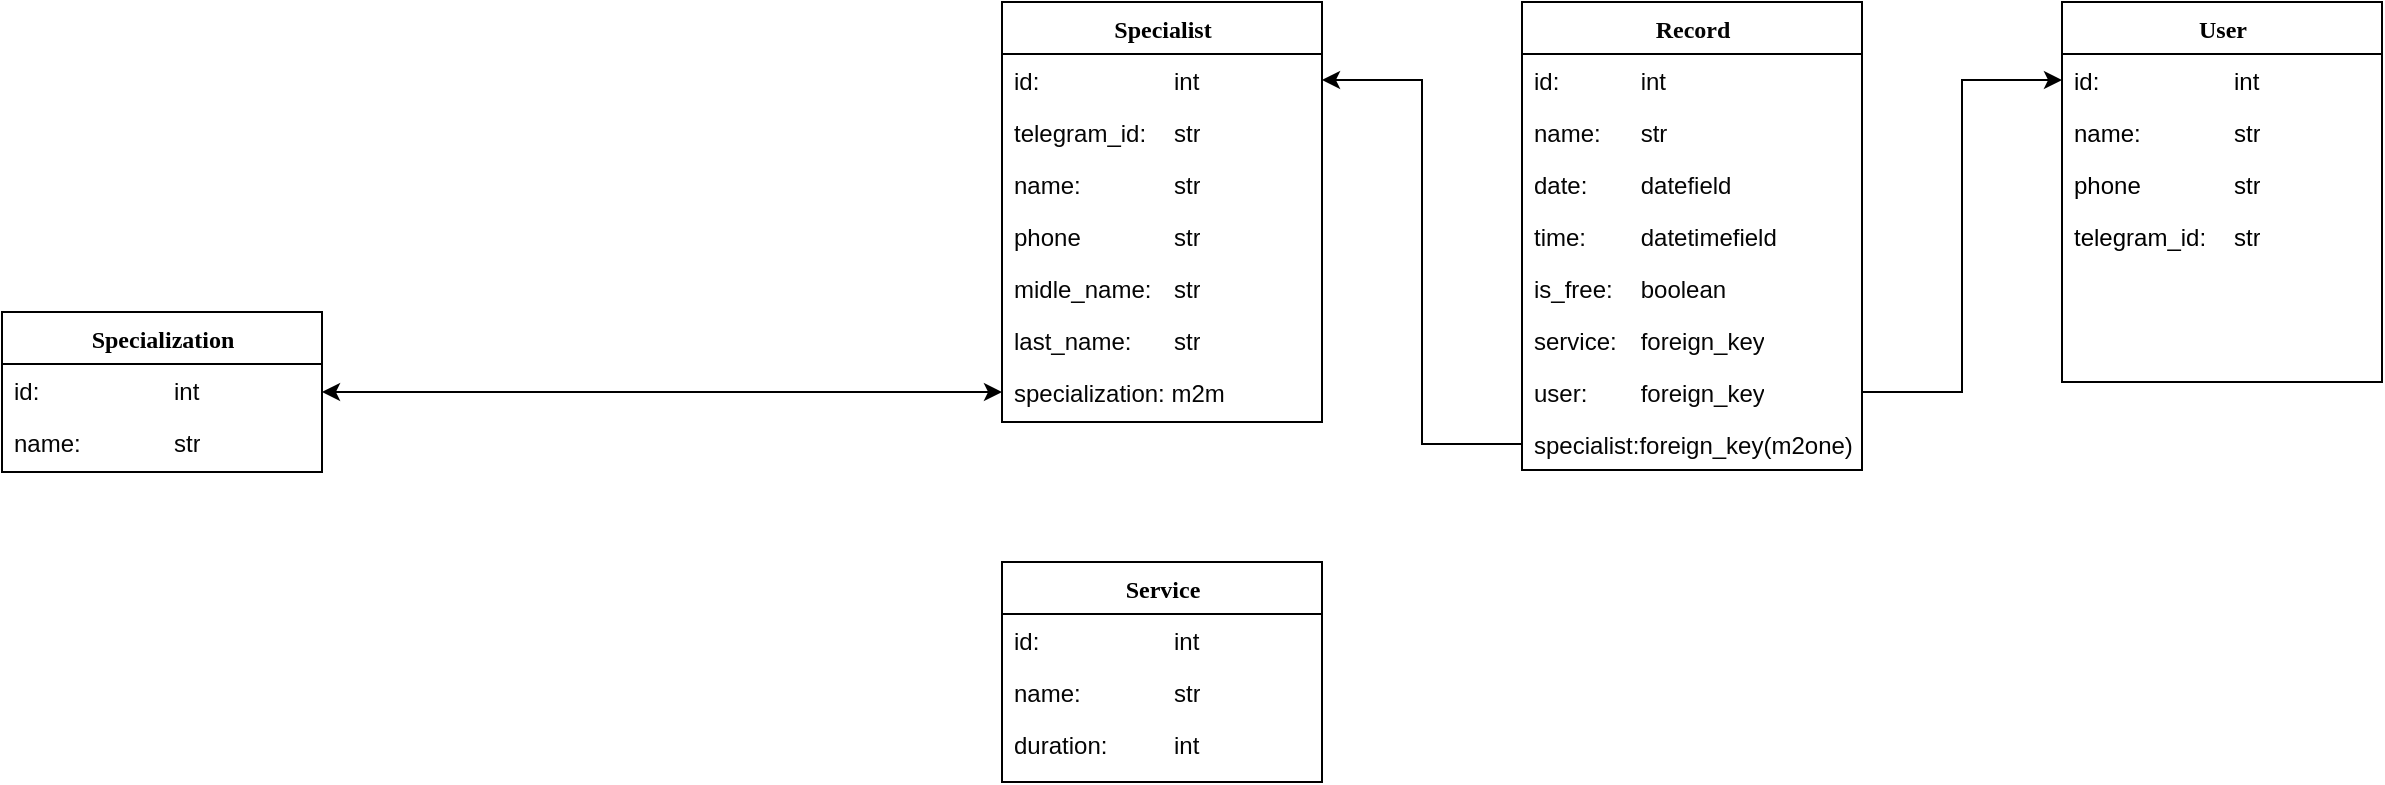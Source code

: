 <mxfile version="22.1.16" type="device">
  <diagram name="Page-1" id="6133507b-19e7-1e82-6fc7-422aa6c4b21f">
    <mxGraphModel dx="1834" dy="843" grid="1" gridSize="10" guides="1" tooltips="1" connect="1" arrows="1" fold="1" page="0" pageScale="1" pageWidth="1100" pageHeight="850" background="none" math="0" shadow="0">
      <root>
        <mxCell id="0" />
        <mxCell id="1" parent="0" />
        <mxCell id="78961159f06e98e8-17" value="Record" style="swimlane;html=1;fontStyle=1;align=center;verticalAlign=top;childLayout=stackLayout;horizontal=1;startSize=26;horizontalStack=0;resizeParent=1;resizeLast=0;collapsible=1;marginBottom=0;swimlaneFillColor=#ffffff;rounded=0;shadow=0;comic=0;labelBackgroundColor=none;strokeWidth=1;fillColor=none;fontFamily=Verdana;fontSize=12;fontColor=#050505;" parent="1" vertex="1">
          <mxGeometry x="680" y="120" width="170" height="234" as="geometry" />
        </mxCell>
        <mxCell id="6m_9NpRFwRQ8YfE4Ni6v-10" value="id:&lt;span style=&quot;white-space: pre;&quot;&gt;&#x9;&lt;span style=&quot;white-space: pre;&quot;&gt;&#x9;&lt;/span&gt;&lt;/span&gt;int" style="text;html=1;strokeColor=none;fillColor=none;align=left;verticalAlign=top;spacingLeft=4;spacingRight=4;whiteSpace=wrap;overflow=hidden;rotatable=0;points=[[0,0.5],[1,0.5]];portConstraint=eastwest;fontColor=#050505;" parent="78961159f06e98e8-17" vertex="1">
          <mxGeometry y="26" width="170" height="26" as="geometry" />
        </mxCell>
        <mxCell id="6m_9NpRFwRQ8YfE4Ni6v-11" value="name:&lt;span style=&quot;white-space: pre;&quot;&gt;&#x9;&lt;/span&gt;str" style="text;html=1;strokeColor=none;fillColor=none;align=left;verticalAlign=top;spacingLeft=4;spacingRight=4;whiteSpace=wrap;overflow=hidden;rotatable=0;points=[[0,0.5],[1,0.5]];portConstraint=eastwest;fontColor=#050505;" parent="78961159f06e98e8-17" vertex="1">
          <mxGeometry y="52" width="170" height="26" as="geometry" />
        </mxCell>
        <mxCell id="6m_9NpRFwRQ8YfE4Ni6v-12" value="date:&lt;span style=&quot;white-space: pre;&quot;&gt;&#x9;&lt;/span&gt;datefield" style="text;html=1;strokeColor=none;fillColor=none;align=left;verticalAlign=top;spacingLeft=4;spacingRight=4;whiteSpace=wrap;overflow=hidden;rotatable=0;points=[[0,0.5],[1,0.5]];portConstraint=eastwest;fontColor=#050505;" parent="78961159f06e98e8-17" vertex="1">
          <mxGeometry y="78" width="170" height="26" as="geometry" />
        </mxCell>
        <mxCell id="6m_9NpRFwRQ8YfE4Ni6v-14" value="time: &lt;span style=&quot;white-space: pre;&quot;&gt;&#x9;&lt;/span&gt;datetimefield" style="text;html=1;strokeColor=none;fillColor=none;align=left;verticalAlign=top;spacingLeft=4;spacingRight=4;whiteSpace=wrap;overflow=hidden;rotatable=0;points=[[0,0.5],[1,0.5]];portConstraint=eastwest;fontColor=#050505;" parent="78961159f06e98e8-17" vertex="1">
          <mxGeometry y="104" width="170" height="26" as="geometry" />
        </mxCell>
        <mxCell id="6m_9NpRFwRQ8YfE4Ni6v-13" value="is_free:&lt;span style=&quot;white-space: pre;&quot;&gt;&#x9;&lt;/span&gt;boolean" style="text;html=1;strokeColor=none;fillColor=none;align=left;verticalAlign=top;spacingLeft=4;spacingRight=4;whiteSpace=wrap;overflow=hidden;rotatable=0;points=[[0,0.5],[1,0.5]];portConstraint=eastwest;fontColor=#050505;" parent="78961159f06e98e8-17" vertex="1">
          <mxGeometry y="130" width="170" height="26" as="geometry" />
        </mxCell>
        <mxCell id="6m_9NpRFwRQ8YfE4Ni6v-15" value="service:&lt;span style=&quot;white-space: pre;&quot;&gt;&#x9;&lt;/span&gt;foreign_key" style="text;html=1;strokeColor=none;fillColor=none;align=left;verticalAlign=top;spacingLeft=4;spacingRight=4;whiteSpace=wrap;overflow=hidden;rotatable=0;points=[[0,0.5],[1,0.5]];portConstraint=eastwest;fontColor=#050505;" parent="78961159f06e98e8-17" vertex="1">
          <mxGeometry y="156" width="170" height="26" as="geometry" />
        </mxCell>
        <mxCell id="6m_9NpRFwRQ8YfE4Ni6v-16" value="user:&lt;span style=&quot;white-space: pre;&quot;&gt;&#x9;&lt;/span&gt;foreign_key" style="text;html=1;strokeColor=none;fillColor=none;align=left;verticalAlign=top;spacingLeft=4;spacingRight=4;whiteSpace=wrap;overflow=hidden;rotatable=0;points=[[0,0.5],[1,0.5]];portConstraint=eastwest;fontColor=#050505;" parent="78961159f06e98e8-17" vertex="1">
          <mxGeometry y="182" width="170" height="26" as="geometry" />
        </mxCell>
        <mxCell id="6m_9NpRFwRQ8YfE4Ni6v-18" value="specialist:foreign_key(m2one)" style="text;html=1;strokeColor=none;fillColor=none;align=left;verticalAlign=top;spacingLeft=4;spacingRight=4;whiteSpace=wrap;overflow=hidden;rotatable=0;points=[[0,0.5],[1,0.5]];portConstraint=eastwest;fontColor=#050505;" parent="78961159f06e98e8-17" vertex="1">
          <mxGeometry y="208" width="170" height="26" as="geometry" />
        </mxCell>
        <mxCell id="78961159f06e98e8-43" value="User" style="swimlane;html=1;fontStyle=1;align=center;verticalAlign=top;childLayout=stackLayout;horizontal=1;startSize=26;horizontalStack=0;resizeParent=1;resizeLast=0;collapsible=1;marginBottom=0;swimlaneFillColor=#ffffff;rounded=0;shadow=0;comic=0;labelBackgroundColor=none;strokeWidth=1;fillColor=none;fontFamily=Verdana;fontSize=12;fontColor=#000000;" parent="1" vertex="1">
          <mxGeometry x="950" y="120" width="160" height="190" as="geometry" />
        </mxCell>
        <mxCell id="78961159f06e98e8-44" value="id:&lt;span style=&quot;white-space: pre;&quot;&gt;&#x9;&lt;span style=&quot;white-space: pre;&quot;&gt;&#x9;&lt;/span&gt;&lt;span style=&quot;white-space: pre;&quot;&gt;&#x9;&lt;/span&gt;&lt;/span&gt;int" style="text;html=1;strokeColor=none;fillColor=none;align=left;verticalAlign=top;spacingLeft=4;spacingRight=4;whiteSpace=wrap;overflow=hidden;rotatable=0;points=[[0,0.5],[1,0.5]];portConstraint=eastwest;fontColor=#000000;" parent="78961159f06e98e8-43" vertex="1">
          <mxGeometry y="26" width="160" height="26" as="geometry" />
        </mxCell>
        <mxCell id="6k136JegJ5HbTWF9k8J5-6" value="name:&lt;span style=&quot;white-space: pre;&quot;&gt;&#x9;&lt;span style=&quot;white-space: pre;&quot;&gt;&#x9;&lt;/span&gt;&lt;/span&gt;str" style="text;html=1;strokeColor=none;fillColor=none;align=left;verticalAlign=top;spacingLeft=4;spacingRight=4;whiteSpace=wrap;overflow=hidden;rotatable=0;points=[[0,0.5],[1,0.5]];portConstraint=eastwest;fontColor=#000000;" parent="78961159f06e98e8-43" vertex="1">
          <mxGeometry y="52" width="160" height="26" as="geometry" />
        </mxCell>
        <mxCell id="6k136JegJ5HbTWF9k8J5-8" value="phone &lt;span style=&quot;white-space: pre;&quot;&gt;&#x9;&lt;/span&gt;&lt;span style=&quot;white-space: pre;&quot;&gt;&#x9;&lt;/span&gt;str" style="text;html=1;strokeColor=none;fillColor=none;align=left;verticalAlign=top;spacingLeft=4;spacingRight=4;whiteSpace=wrap;overflow=hidden;rotatable=0;points=[[0,0.5],[1,0.5]];portConstraint=eastwest;fontColor=#000000;" parent="78961159f06e98e8-43" vertex="1">
          <mxGeometry y="78" width="160" height="26" as="geometry" />
        </mxCell>
        <mxCell id="6k136JegJ5HbTWF9k8J5-5" value="telegram_id:&lt;span style=&quot;white-space: pre;&quot;&gt;&#x9;&lt;/span&gt;str" style="text;html=1;strokeColor=none;fillColor=none;align=left;verticalAlign=top;spacingLeft=4;spacingRight=4;whiteSpace=wrap;overflow=hidden;rotatable=0;points=[[0,0.5],[1,0.5]];portConstraint=eastwest;fontColor=#000000;" parent="78961159f06e98e8-43" vertex="1">
          <mxGeometry y="104" width="160" height="26" as="geometry" />
        </mxCell>
        <mxCell id="6m_9NpRFwRQ8YfE4Ni6v-17" value="" style="edgeStyle=orthogonalEdgeStyle;rounded=0;orthogonalLoop=1;jettySize=auto;html=1;entryX=0;entryY=0.5;entryDx=0;entryDy=0;fontColor=#050505;" parent="1" source="6m_9NpRFwRQ8YfE4Ni6v-16" target="78961159f06e98e8-44" edge="1">
          <mxGeometry relative="1" as="geometry" />
        </mxCell>
        <mxCell id="6m_9NpRFwRQ8YfE4Ni6v-19" value="Specialist" style="swimlane;html=1;fontStyle=1;align=center;verticalAlign=top;childLayout=stackLayout;horizontal=1;startSize=26;horizontalStack=0;resizeParent=1;resizeLast=0;collapsible=1;marginBottom=0;swimlaneFillColor=#ffffff;rounded=0;shadow=0;comic=0;labelBackgroundColor=none;strokeWidth=1;fillColor=none;fontFamily=Verdana;fontSize=12" parent="1" vertex="1">
          <mxGeometry x="420" y="120" width="160" height="210" as="geometry" />
        </mxCell>
        <mxCell id="6m_9NpRFwRQ8YfE4Ni6v-20" value="id:&lt;span style=&quot;white-space: pre;&quot;&gt;&#x9;&lt;span style=&quot;white-space: pre;&quot;&gt;&#x9;&lt;/span&gt;&lt;span style=&quot;white-space: pre;&quot;&gt;&#x9;&lt;/span&gt;&lt;/span&gt;int" style="text;html=1;strokeColor=none;fillColor=none;align=left;verticalAlign=top;spacingLeft=4;spacingRight=4;whiteSpace=wrap;overflow=hidden;rotatable=0;points=[[0,0.5],[1,0.5]];portConstraint=eastwest;fontColor=#050505;" parent="6m_9NpRFwRQ8YfE4Ni6v-19" vertex="1">
          <mxGeometry y="26" width="160" height="26" as="geometry" />
        </mxCell>
        <mxCell id="6m_9NpRFwRQ8YfE4Ni6v-21" value="telegram_id:&lt;span style=&quot;white-space: pre;&quot;&gt;&#x9;&lt;/span&gt;str" style="text;html=1;strokeColor=none;fillColor=none;align=left;verticalAlign=top;spacingLeft=4;spacingRight=4;whiteSpace=wrap;overflow=hidden;rotatable=0;points=[[0,0.5],[1,0.5]];portConstraint=eastwest;fontColor=#050505;" parent="6m_9NpRFwRQ8YfE4Ni6v-19" vertex="1">
          <mxGeometry y="52" width="160" height="26" as="geometry" />
        </mxCell>
        <mxCell id="6m_9NpRFwRQ8YfE4Ni6v-22" value="name:&lt;span style=&quot;white-space: pre;&quot;&gt;&#x9;&lt;span style=&quot;white-space: pre;&quot;&gt;&#x9;&lt;/span&gt;&lt;/span&gt;str" style="text;html=1;strokeColor=none;fillColor=none;align=left;verticalAlign=top;spacingLeft=4;spacingRight=4;whiteSpace=wrap;overflow=hidden;rotatable=0;points=[[0,0.5],[1,0.5]];portConstraint=eastwest;fontColor=#050505;" parent="6m_9NpRFwRQ8YfE4Ni6v-19" vertex="1">
          <mxGeometry y="78" width="160" height="26" as="geometry" />
        </mxCell>
        <mxCell id="6m_9NpRFwRQ8YfE4Ni6v-23" value="phone &lt;span style=&quot;white-space: pre;&quot;&gt;&#x9;&lt;/span&gt;&lt;span style=&quot;white-space: pre;&quot;&gt;&#x9;&lt;/span&gt;str" style="text;html=1;strokeColor=none;fillColor=none;align=left;verticalAlign=top;spacingLeft=4;spacingRight=4;whiteSpace=wrap;overflow=hidden;rotatable=0;points=[[0,0.5],[1,0.5]];portConstraint=eastwest;fontColor=#050505;" parent="6m_9NpRFwRQ8YfE4Ni6v-19" vertex="1">
          <mxGeometry y="104" width="160" height="26" as="geometry" />
        </mxCell>
        <mxCell id="6m_9NpRFwRQ8YfE4Ni6v-24" value="midle_name:&lt;span style=&quot;white-space: pre;&quot;&gt;&#x9;&lt;/span&gt;str" style="text;html=1;strokeColor=none;fillColor=none;align=left;verticalAlign=top;spacingLeft=4;spacingRight=4;whiteSpace=wrap;overflow=hidden;rotatable=0;points=[[0,0.5],[1,0.5]];portConstraint=eastwest;fontColor=#050505;" parent="6m_9NpRFwRQ8YfE4Ni6v-19" vertex="1">
          <mxGeometry y="130" width="160" height="26" as="geometry" />
        </mxCell>
        <mxCell id="6m_9NpRFwRQ8YfE4Ni6v-25" value="last_name:&lt;span style=&quot;white-space: pre;&quot;&gt;&#x9;&lt;/span&gt;str" style="text;html=1;strokeColor=none;fillColor=none;align=left;verticalAlign=top;spacingLeft=4;spacingRight=4;whiteSpace=wrap;overflow=hidden;rotatable=0;points=[[0,0.5],[1,0.5]];portConstraint=eastwest;fontColor=#050505;" parent="6m_9NpRFwRQ8YfE4Ni6v-19" vertex="1">
          <mxGeometry y="156" width="160" height="26" as="geometry" />
        </mxCell>
        <mxCell id="6m_9NpRFwRQ8YfE4Ni6v-28" value="specialization: m2m" style="text;html=1;strokeColor=none;fillColor=none;align=left;verticalAlign=top;spacingLeft=4;spacingRight=4;whiteSpace=wrap;overflow=hidden;rotatable=0;points=[[0,0.5],[1,0.5]];portConstraint=eastwest;fontColor=#050505;" parent="6m_9NpRFwRQ8YfE4Ni6v-19" vertex="1">
          <mxGeometry y="182" width="160" height="26" as="geometry" />
        </mxCell>
        <mxCell id="6m_9NpRFwRQ8YfE4Ni6v-27" style="edgeStyle=orthogonalEdgeStyle;rounded=0;orthogonalLoop=1;jettySize=auto;html=1;entryX=1;entryY=0.5;entryDx=0;entryDy=0;fontColor=#050505;" parent="1" source="6m_9NpRFwRQ8YfE4Ni6v-18" target="6m_9NpRFwRQ8YfE4Ni6v-20" edge="1">
          <mxGeometry relative="1" as="geometry" />
        </mxCell>
        <mxCell id="6m_9NpRFwRQ8YfE4Ni6v-29" value="Specialization" style="swimlane;html=1;fontStyle=1;align=center;verticalAlign=top;childLayout=stackLayout;horizontal=1;startSize=26;horizontalStack=0;resizeParent=1;resizeLast=0;collapsible=1;marginBottom=0;swimlaneFillColor=#ffffff;rounded=0;shadow=0;comic=0;labelBackgroundColor=none;strokeWidth=1;fillColor=none;fontFamily=Verdana;fontSize=12" parent="1" vertex="1">
          <mxGeometry x="-80" y="275" width="160" height="80" as="geometry" />
        </mxCell>
        <mxCell id="6m_9NpRFwRQ8YfE4Ni6v-30" value="id:&lt;span style=&quot;white-space: pre;&quot;&gt;&#x9;&lt;span style=&quot;white-space: pre;&quot;&gt;&#x9;&lt;/span&gt;&lt;span style=&quot;white-space: pre;&quot;&gt;&#x9;&lt;/span&gt;&lt;/span&gt;int" style="text;html=1;strokeColor=none;fillColor=none;align=left;verticalAlign=top;spacingLeft=4;spacingRight=4;whiteSpace=wrap;overflow=hidden;rotatable=0;points=[[0,0.5],[1,0.5]];portConstraint=eastwest;fontColor=#050505;" parent="6m_9NpRFwRQ8YfE4Ni6v-29" vertex="1">
          <mxGeometry y="26" width="160" height="26" as="geometry" />
        </mxCell>
        <mxCell id="6m_9NpRFwRQ8YfE4Ni6v-32" value="name:&lt;span style=&quot;white-space: pre;&quot;&gt;&#x9;&lt;span style=&quot;white-space: pre;&quot;&gt;&#x9;&lt;/span&gt;&lt;/span&gt;str" style="text;html=1;strokeColor=none;fillColor=none;align=left;verticalAlign=top;spacingLeft=4;spacingRight=4;whiteSpace=wrap;overflow=hidden;rotatable=0;points=[[0,0.5],[1,0.5]];portConstraint=eastwest;fontColor=#050505;" parent="6m_9NpRFwRQ8YfE4Ni6v-29" vertex="1">
          <mxGeometry y="52" width="160" height="26" as="geometry" />
        </mxCell>
        <mxCell id="6m_9NpRFwRQ8YfE4Ni6v-38" style="edgeStyle=orthogonalEdgeStyle;rounded=0;orthogonalLoop=1;jettySize=auto;html=1;entryX=1;entryY=0.5;entryDx=0;entryDy=0;fontColor=#050505;startArrow=classic;startFill=1;" parent="1" source="6m_9NpRFwRQ8YfE4Ni6v-28" target="6m_9NpRFwRQ8YfE4Ni6v-29" edge="1">
          <mxGeometry relative="1" as="geometry" />
        </mxCell>
        <mxCell id="5-Ur673RQskW4cgkClwj-1" value="Service" style="swimlane;html=1;fontStyle=1;align=center;verticalAlign=top;childLayout=stackLayout;horizontal=1;startSize=26;horizontalStack=0;resizeParent=1;resizeLast=0;collapsible=1;marginBottom=0;swimlaneFillColor=#ffffff;rounded=0;shadow=0;comic=0;labelBackgroundColor=none;strokeWidth=1;fillColor=none;fontFamily=Verdana;fontSize=12" vertex="1" parent="1">
          <mxGeometry x="420" y="400" width="160" height="110" as="geometry" />
        </mxCell>
        <mxCell id="5-Ur673RQskW4cgkClwj-2" value="id:&lt;span style=&quot;white-space: pre;&quot;&gt;&#x9;&lt;span style=&quot;white-space: pre;&quot;&gt;&#x9;&lt;/span&gt;&lt;span style=&quot;white-space: pre;&quot;&gt;&#x9;&lt;/span&gt;&lt;/span&gt;int" style="text;html=1;strokeColor=none;fillColor=none;align=left;verticalAlign=top;spacingLeft=4;spacingRight=4;whiteSpace=wrap;overflow=hidden;rotatable=0;points=[[0,0.5],[1,0.5]];portConstraint=eastwest;fontColor=#050505;" vertex="1" parent="5-Ur673RQskW4cgkClwj-1">
          <mxGeometry y="26" width="160" height="26" as="geometry" />
        </mxCell>
        <mxCell id="5-Ur673RQskW4cgkClwj-3" value="name:&lt;span style=&quot;white-space: pre;&quot;&gt;&#x9;&lt;span style=&quot;white-space: pre;&quot;&gt;&#x9;&lt;/span&gt;&lt;/span&gt;str" style="text;html=1;strokeColor=none;fillColor=none;align=left;verticalAlign=top;spacingLeft=4;spacingRight=4;whiteSpace=wrap;overflow=hidden;rotatable=0;points=[[0,0.5],[1,0.5]];portConstraint=eastwest;fontColor=#050505;" vertex="1" parent="5-Ur673RQskW4cgkClwj-1">
          <mxGeometry y="52" width="160" height="26" as="geometry" />
        </mxCell>
        <mxCell id="5-Ur673RQskW4cgkClwj-4" value="duration:&lt;span style=&quot;white-space: pre;&quot;&gt;&#x9;&lt;span style=&quot;white-space: pre;&quot;&gt;&#x9;&lt;/span&gt;&lt;/span&gt;int" style="text;html=1;strokeColor=none;fillColor=none;align=left;verticalAlign=top;spacingLeft=4;spacingRight=4;whiteSpace=wrap;overflow=hidden;rotatable=0;points=[[0,0.5],[1,0.5]];portConstraint=eastwest;fontColor=#050505;" vertex="1" parent="5-Ur673RQskW4cgkClwj-1">
          <mxGeometry y="78" width="160" height="26" as="geometry" />
        </mxCell>
      </root>
    </mxGraphModel>
  </diagram>
</mxfile>
